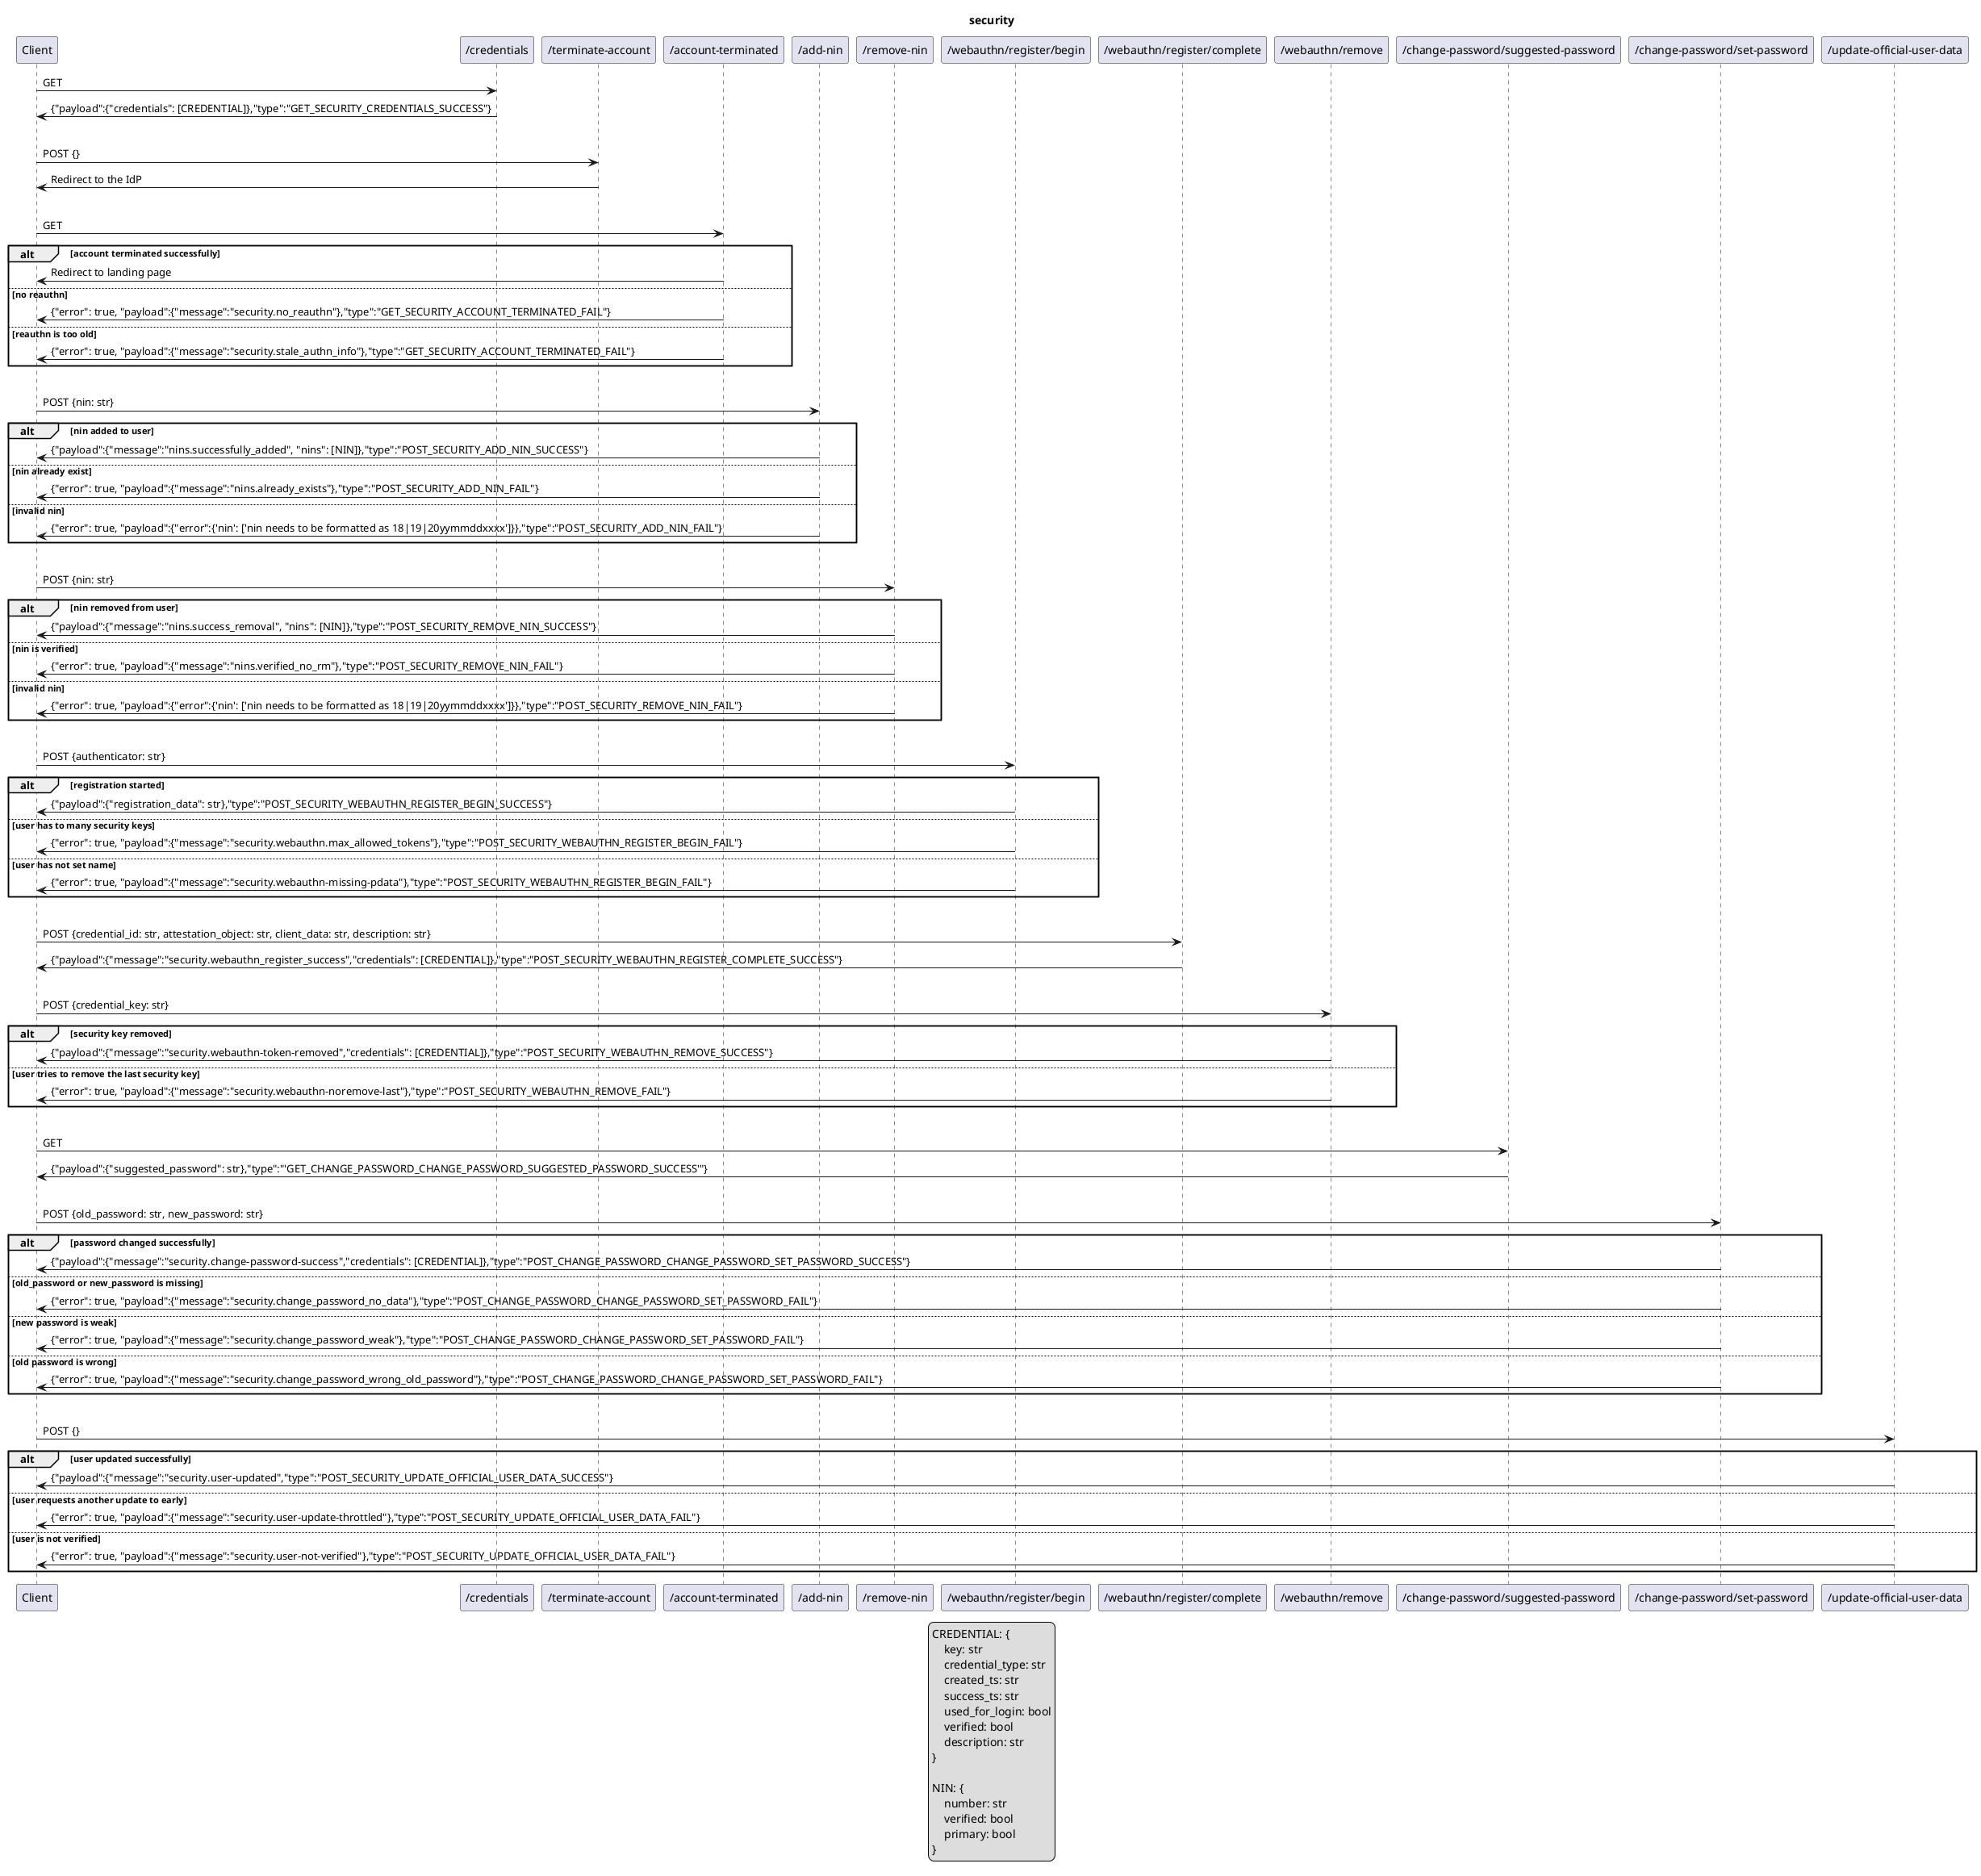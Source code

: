 @startuml
title security

legend
    CREDENTIAL: {
        key: str
        credential_type: str
        created_ts: str
        success_ts: str
        used_for_login: bool
        verified: bool
        description: str
    }

    NIN: {
        number: str
        verified: bool
        primary: bool
    }
end legend

Client->"/credentials": GET
"/credentials"->Client: {"payload":{"credentials": [CREDENTIAL]},"type":"GET_SECURITY_CREDENTIALS_SUCCESS"}
|||
Client->"/terminate-account": POST {}
"/terminate-account"->Client: Redirect to the IdP
|||
Client -> "/account-terminated": GET
alt account terminated successfully
    "/account-terminated"->Client: Redirect to landing page
else no reauthn
    "/account-terminated"->Client: {"error": true, "payload":{"message":"security.no_reauthn"},"type":"GET_SECURITY_ACCOUNT_TERMINATED_FAIL"}
else reauthn is too old
    "/account-terminated"->Client: {"error": true, "payload":{"message":"security.stale_authn_info"},"type":"GET_SECURITY_ACCOUNT_TERMINATED_FAIL"}
end
|||
Client -> "/add-nin": POST {nin: str}
alt nin added to user
    "/add-nin"->Client: {"payload":{"message":"nins.successfully_added", "nins": [NIN]},"type":"POST_SECURITY_ADD_NIN_SUCCESS"}
else nin already exist
    "/add-nin"->Client: {"error": true, "payload":{"message":"nins.already_exists"},"type":"POST_SECURITY_ADD_NIN_FAIL"}
else invalid nin
    "/add-nin"->Client: {"error": true, "payload":{"error":{'nin': ['nin needs to be formatted as 18|19|20yymmddxxxx']}},"type":"POST_SECURITY_ADD_NIN_FAIL"}
end
|||
Client -> "/remove-nin": POST {nin: str}
alt nin removed from user
    "/remove-nin"->Client: {"payload":{"message":"nins.success_removal", "nins": [NIN]},"type":"POST_SECURITY_REMOVE_NIN_SUCCESS"}
else nin is verified
    "/remove-nin"->Client: {"error": true, "payload":{"message":"nins.verified_no_rm"},"type":"POST_SECURITY_REMOVE_NIN_FAIL"}
else invalid nin
    "/remove-nin"->Client: {"error": true, "payload":{"error":{'nin': ['nin needs to be formatted as 18|19|20yymmddxxxx']}},"type":"POST_SECURITY_REMOVE_NIN_FAIL"}
end
|||
Client -> "/webauthn/register/begin": POST {authenticator: str}
alt registration started
    "/webauthn/register/begin"->Client: {"payload":{"registration_data": str},"type":"POST_SECURITY_WEBAUTHN_REGISTER_BEGIN_SUCCESS"}
else user has to many security keys
    "/webauthn/register/begin"->Client: {"error": true, "payload":{"message":"security.webauthn.max_allowed_tokens"},"type":"POST_SECURITY_WEBAUTHN_REGISTER_BEGIN_FAIL"}
else user has not set name
    "/webauthn/register/begin"->Client: {"error": true, "payload":{"message":"security.webauthn-missing-pdata"},"type":"POST_SECURITY_WEBAUTHN_REGISTER_BEGIN_FAIL"}
end
|||
Client -> "/webauthn/register/complete": POST {credential_id: str, attestation_object: str, client_data: str, description: str}
"/webauthn/register/complete"->Client: {"payload":{"message":"security.webauthn_register_success","credentials": [CREDENTIAL]},"type":"POST_SECURITY_WEBAUTHN_REGISTER_COMPLETE_SUCCESS"}
|||
Client -> "/webauthn/remove": POST {credential_key: str}
alt security key removed
    "/webauthn/remove"->Client: {"payload":{"message":"security.webauthn-token-removed","credentials": [CREDENTIAL]},"type":"POST_SECURITY_WEBAUTHN_REMOVE_SUCCESS"}
else user tries to remove the last security key
    "/webauthn/remove"->Client: {"error": true, "payload":{"message":"security.webauthn-noremove-last"},"type":"POST_SECURITY_WEBAUTHN_REMOVE_FAIL"}
end
|||
Client->"/change-password/suggested-password": GET
"/change-password/suggested-password"->Client: {"payload":{"suggested_password": str},"type":"'GET_CHANGE_PASSWORD_CHANGE_PASSWORD_SUGGESTED_PASSWORD_SUCCESS'"}
|||
Client -> "/change-password/set-password": POST {old_password: str, new_password: str}
alt password changed successfully
    "/change-password/set-password"->Client: {"payload":{"message":"security.change-password-success","credentials": [CREDENTIAL]},"type":"POST_CHANGE_PASSWORD_CHANGE_PASSWORD_SET_PASSWORD_SUCCESS"}
else old_password or new_password is missing
    "/change-password/set-password"->Client: {"error": true, "payload":{"message":"security.change_password_no_data"},"type":"POST_CHANGE_PASSWORD_CHANGE_PASSWORD_SET_PASSWORD_FAIL"}
else new password is weak
    "/change-password/set-password"->Client: {"error": true, "payload":{"message":"security.change_password_weak"},"type":"POST_CHANGE_PASSWORD_CHANGE_PASSWORD_SET_PASSWORD_FAIL"}
else old password is wrong
    "/change-password/set-password"->Client: {"error": true, "payload":{"message":"security.change_password_wrong_old_password"},"type":"POST_CHANGE_PASSWORD_CHANGE_PASSWORD_SET_PASSWORD_FAIL"}
end
|||
Client -> "/update-official-user-data": POST {}
alt user updated successfully
    "/update-official-user-data"->Client: {"payload":{"message":"security.user-updated","type":"POST_SECURITY_UPDATE_OFFICIAL_USER_DATA_SUCCESS"}
else user requests another update to early
    "/update-official-user-data"->Client: {"error": true, "payload":{"message":"security.user-update-throttled"},"type":"POST_SECURITY_UPDATE_OFFICIAL_USER_DATA_FAIL"}
else user is not verified
    "/update-official-user-data"->Client: {"error": true, "payload":{"message":"security.user-not-verified"},"type":"POST_SECURITY_UPDATE_OFFICIAL_USER_DATA_FAIL"}
end
@enduml
